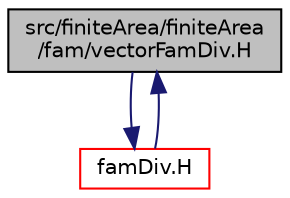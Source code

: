 digraph "src/finiteArea/finiteArea/fam/vectorFamDiv.H"
{
  bgcolor="transparent";
  edge [fontname="Helvetica",fontsize="10",labelfontname="Helvetica",labelfontsize="10"];
  node [fontname="Helvetica",fontsize="10",shape=record];
  Node1 [label="src/finiteArea/finiteArea\l/fam/vectorFamDiv.H",height=0.2,width=0.4,color="black", fillcolor="grey75", style="filled" fontcolor="black"];
  Node1 -> Node2 [color="midnightblue",fontsize="10",style="solid",fontname="Helvetica"];
  Node2 [label="famDiv.H",height=0.2,width=0.4,color="red",URL="$famDiv_8H.html",tooltip="Calculate the matrix for the divergence of the given field and flux. "];
  Node2 -> Node1 [color="midnightblue",fontsize="10",style="solid",fontname="Helvetica"];
}

